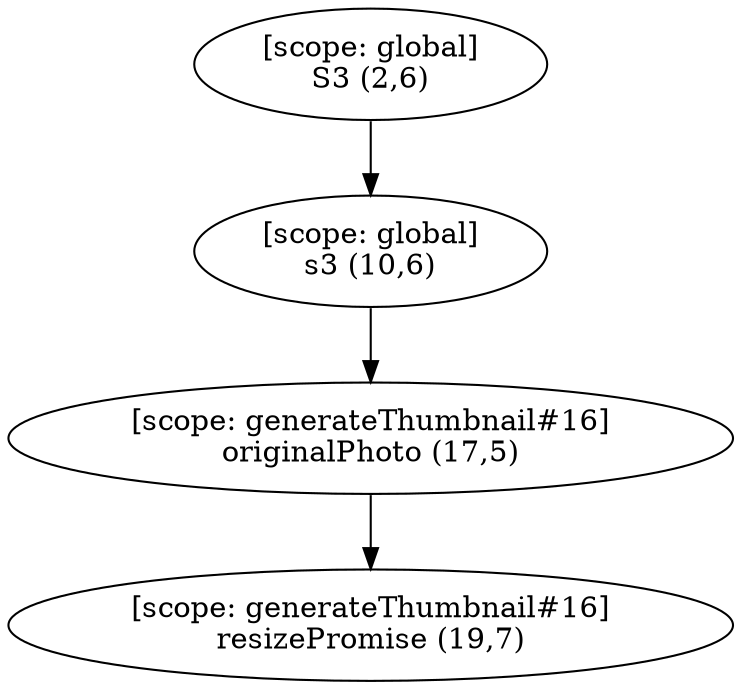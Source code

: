 digraph G {
  graph [ rankdir =TB ];
subgraph global {
  graph [ label = "Scope [global]" ];
  "[scope: global]
S3 (2,6)";
  "[scope: global]
s3 (10,6)";
}

subgraph generateThumbnail_16 {
  graph [ label = "Scope [generateThumbnail_16]" ];
  "[scope: generateThumbnail#16]
originalPhoto (17,5)";
  "[scope: generateThumbnail#16]
resizePromise (19,7)";
}

  "[scope: global]
S3 (2,6)" -> "[scope: global]
s3 (10,6)";
  "[scope: global]
s3 (10,6)" -> "[scope: generateThumbnail#16]
originalPhoto (17,5)";
  "[scope: generateThumbnail#16]
originalPhoto (17,5)" -> "[scope: generateThumbnail#16]
resizePromise (19,7)";
}
